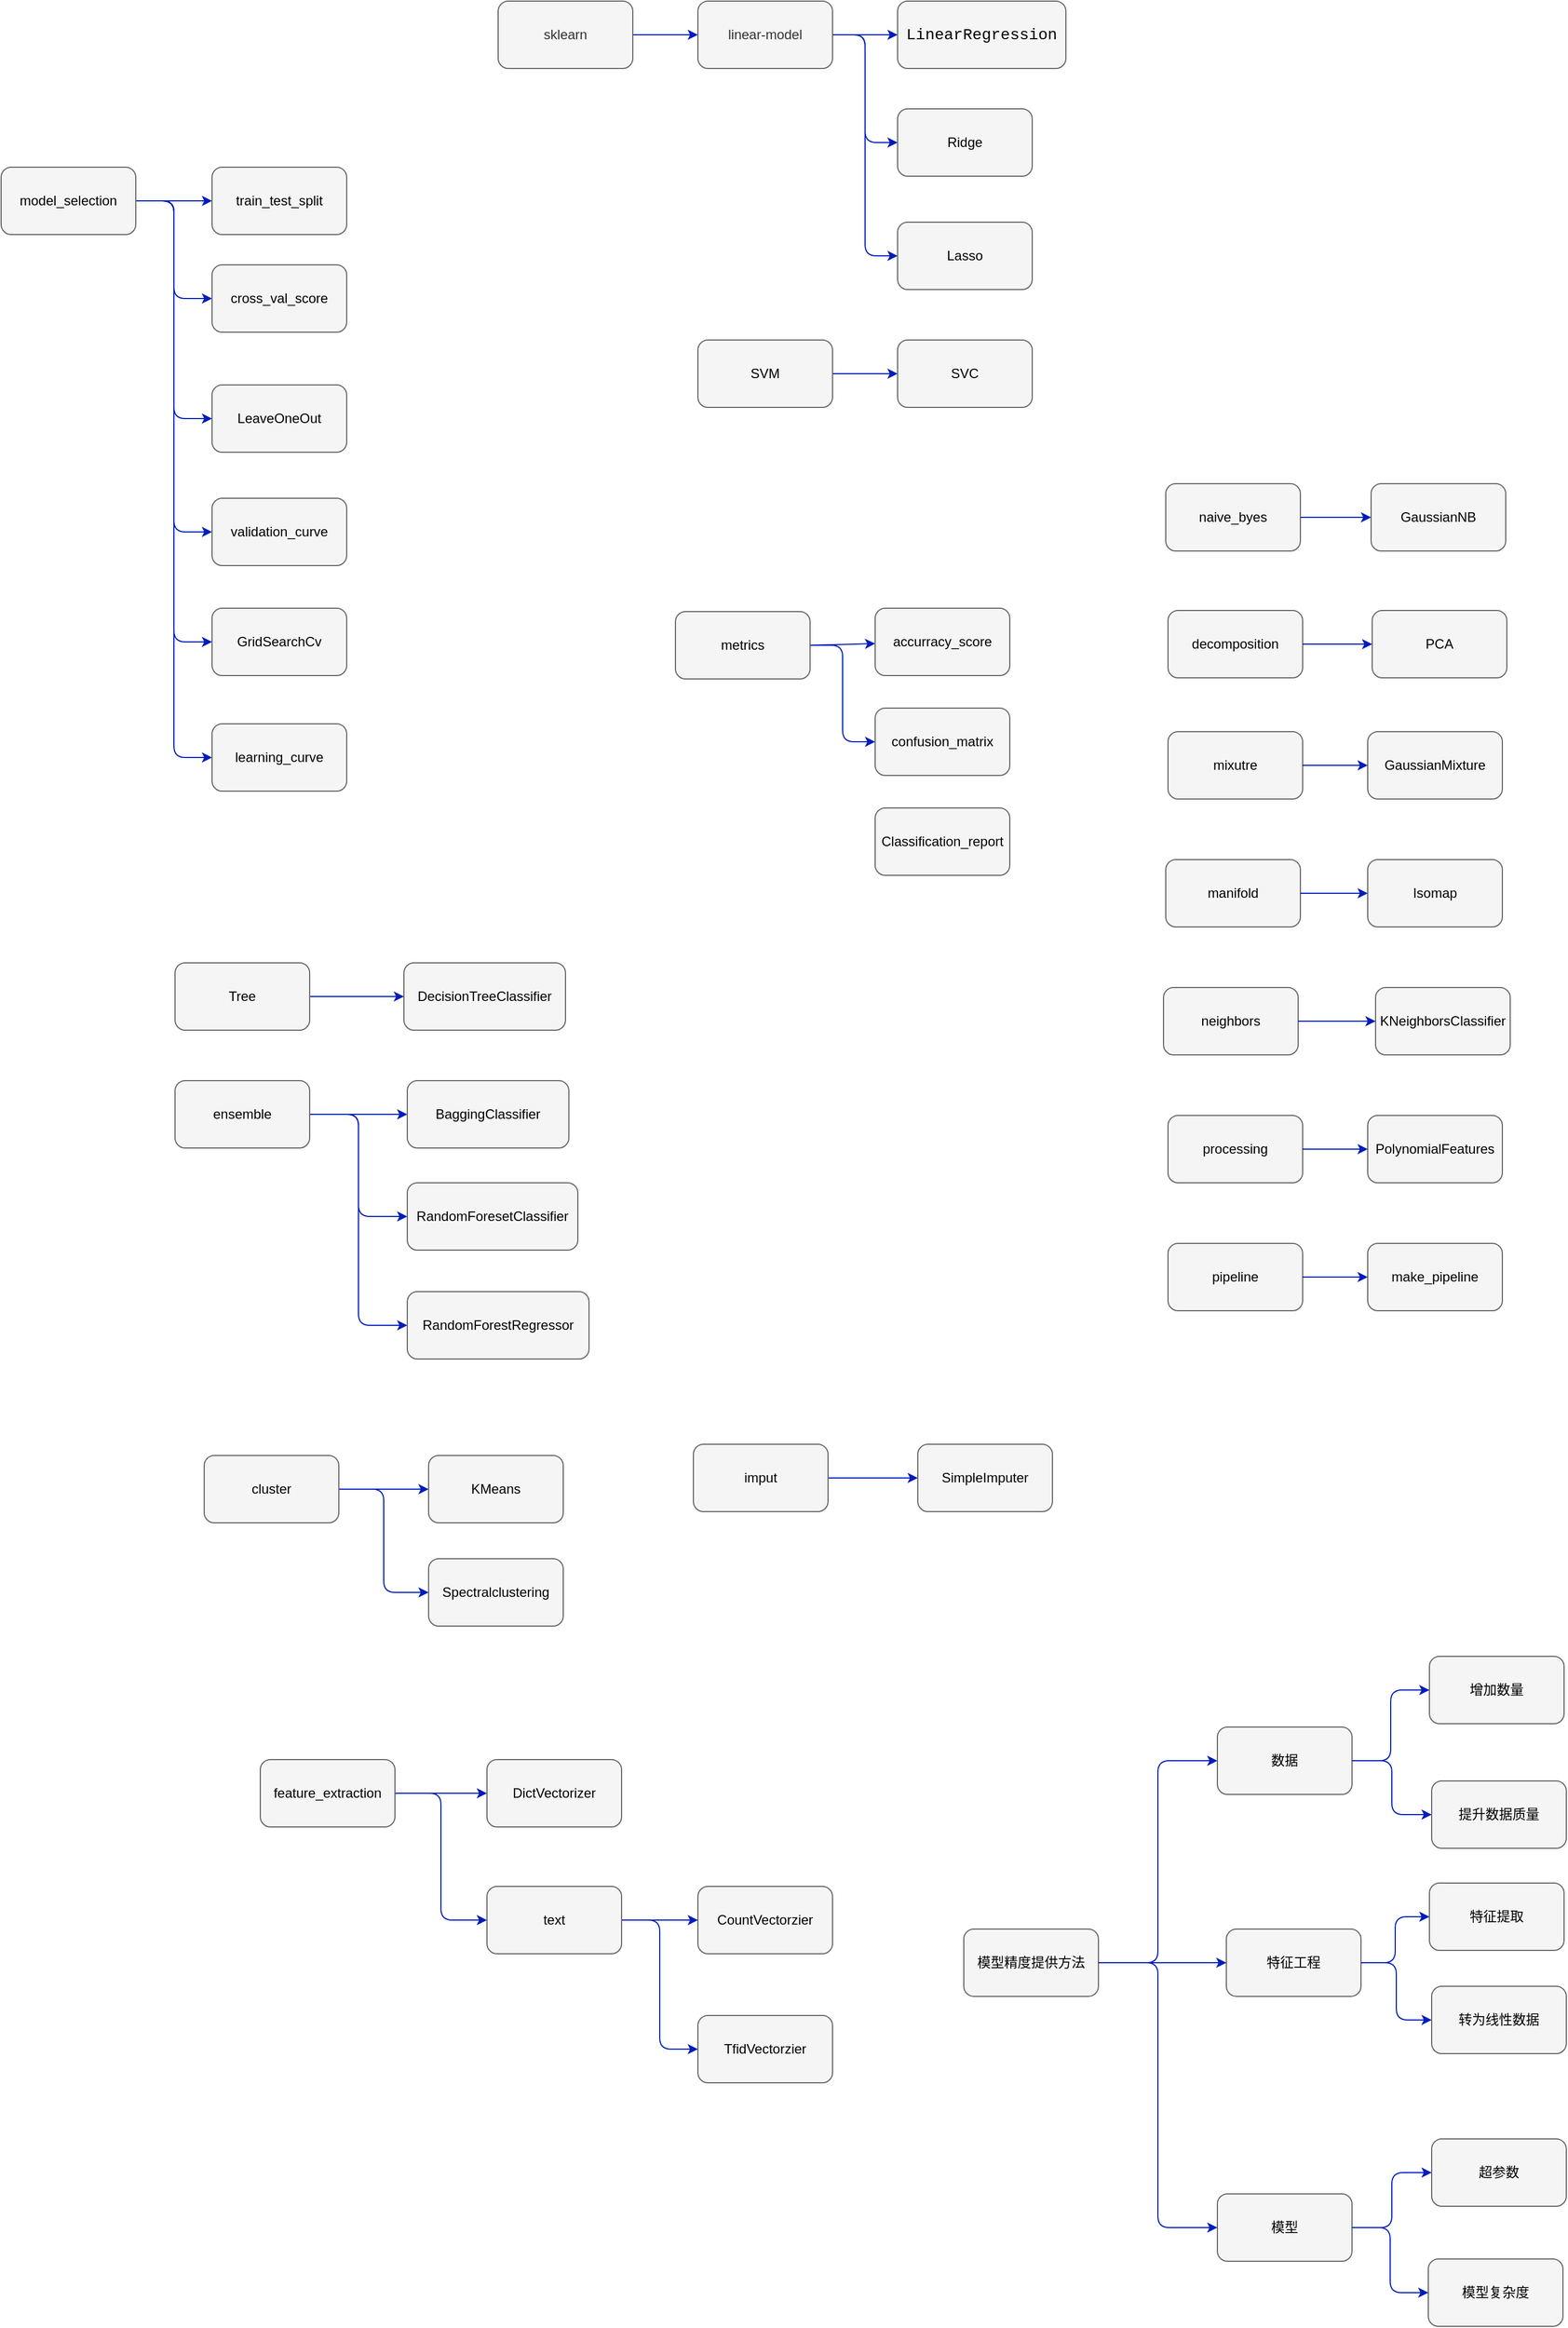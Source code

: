 <mxfile>
    <diagram id="IAB6q14c42fyUB7ihtrr" name="第 1 页">
        <mxGraphModel dx="1784" dy="1134" grid="0" gridSize="10" guides="1" tooltips="1" connect="1" arrows="1" fold="1" page="0" pageScale="1" pageWidth="827" pageHeight="1169" background="#ffffff" math="0" shadow="0">
            <root>
                <mxCell id="0"/>
                <mxCell id="1" parent="0"/>
                <mxCell id="48" style="edgeStyle=orthogonalEdgeStyle;shape=connector;rounded=1;html=1;exitX=1;exitY=0.5;exitDx=0;exitDy=0;labelBackgroundColor=default;fontFamily=Helvetica;fontSize=12;fontColor=#000000;endArrow=classic;strokeColor=#001DBC;fillColor=#0050ef;" parent="1" source="2" target="4" edge="1">
                    <mxGeometry relative="1" as="geometry"/>
                </mxCell>
                <mxCell id="2" value="sklearn" style="rounded=1;whiteSpace=wrap;html=1;fillColor=#f5f5f5;fontColor=#333333;strokeColor=#666666;" parent="1" vertex="1">
                    <mxGeometry x="50" y="130" width="120" height="60" as="geometry"/>
                </mxCell>
                <mxCell id="49" style="edgeStyle=orthogonalEdgeStyle;shape=connector;rounded=1;html=1;exitX=1;exitY=0.5;exitDx=0;exitDy=0;labelBackgroundColor=default;fontFamily=Helvetica;fontSize=12;fontColor=#000000;endArrow=classic;strokeColor=#001DBC;fillColor=#0050ef;" parent="1" source="4" target="5" edge="1">
                    <mxGeometry relative="1" as="geometry"/>
                </mxCell>
                <mxCell id="81" style="edgeStyle=orthogonalEdgeStyle;shape=connector;rounded=1;html=1;exitX=1;exitY=0.5;exitDx=0;exitDy=0;entryX=0;entryY=0.5;entryDx=0;entryDy=0;labelBackgroundColor=default;fontFamily=Helvetica;fontSize=12;fontColor=#000000;endArrow=classic;strokeColor=#001DBC;fillColor=#0050ef;" parent="1" source="4" target="60" edge="1">
                    <mxGeometry relative="1" as="geometry"/>
                </mxCell>
                <mxCell id="82" style="edgeStyle=orthogonalEdgeStyle;shape=connector;rounded=1;html=1;exitX=1;exitY=0.5;exitDx=0;exitDy=0;entryX=0;entryY=0.5;entryDx=0;entryDy=0;labelBackgroundColor=default;fontFamily=Helvetica;fontSize=12;fontColor=#000000;endArrow=classic;strokeColor=#001DBC;fillColor=#0050ef;" parent="1" source="4" target="61" edge="1">
                    <mxGeometry relative="1" as="geometry"/>
                </mxCell>
                <mxCell id="4" value="linear-model" style="rounded=1;whiteSpace=wrap;html=1;fontFamily=Helvetica;fontSize=12;fontColor=#333333;strokeColor=#666666;fillColor=#f5f5f5;" parent="1" vertex="1">
                    <mxGeometry x="228" y="130" width="120" height="60" as="geometry"/>
                </mxCell>
                <mxCell id="5" value="&lt;div style=&quot;font-family: &amp;#34;consolas&amp;#34; , &amp;#34;courier new&amp;#34; , monospace ; font-size: 14px ; line-height: 19px&quot;&gt;&lt;font color=&quot;#000000&quot;&gt;LinearRegression&lt;/font&gt;&lt;/div&gt;" style="rounded=1;whiteSpace=wrap;html=1;fontFamily=Helvetica;fontSize=12;fontColor=#333333;strokeColor=#666666;fillColor=#f5f5f5;" parent="1" vertex="1">
                    <mxGeometry x="406" y="130" width="150" height="60" as="geometry"/>
                </mxCell>
                <mxCell id="29" style="edgeStyle=orthogonalEdgeStyle;shape=connector;rounded=1;html=1;exitX=1;exitY=0.5;exitDx=0;exitDy=0;entryX=0;entryY=0.5;entryDx=0;entryDy=0;labelBackgroundColor=default;fontFamily=Helvetica;fontSize=12;fontColor=#000000;endArrow=classic;strokeColor=#001DBC;fillColor=#0050ef;" parent="1" source="6" target="7" edge="1">
                    <mxGeometry relative="1" as="geometry"/>
                </mxCell>
                <mxCell id="30" style="edgeStyle=orthogonalEdgeStyle;shape=connector;rounded=1;html=1;exitX=1;exitY=0.5;exitDx=0;exitDy=0;entryX=0;entryY=0.5;entryDx=0;entryDy=0;labelBackgroundColor=default;fontFamily=Helvetica;fontSize=12;fontColor=#000000;endArrow=classic;strokeColor=#001DBC;fillColor=#0050ef;" parent="1" source="6" target="21" edge="1">
                    <mxGeometry relative="1" as="geometry"/>
                </mxCell>
                <mxCell id="31" style="edgeStyle=orthogonalEdgeStyle;shape=connector;rounded=1;html=1;exitX=1;exitY=0.5;exitDx=0;exitDy=0;entryX=0;entryY=0.5;entryDx=0;entryDy=0;labelBackgroundColor=default;fontFamily=Helvetica;fontSize=12;fontColor=#000000;endArrow=classic;strokeColor=#001DBC;fillColor=#0050ef;" parent="1" source="6" target="26" edge="1">
                    <mxGeometry relative="1" as="geometry"/>
                </mxCell>
                <mxCell id="37" style="edgeStyle=orthogonalEdgeStyle;shape=connector;rounded=1;html=1;exitX=1;exitY=0.5;exitDx=0;exitDy=0;entryX=0;entryY=0.5;entryDx=0;entryDy=0;labelBackgroundColor=default;fontFamily=Helvetica;fontSize=12;fontColor=#000000;endArrow=classic;strokeColor=#001DBC;fillColor=#0050ef;" parent="1" source="6" target="36" edge="1">
                    <mxGeometry relative="1" as="geometry"/>
                </mxCell>
                <mxCell id="40" style="edgeStyle=orthogonalEdgeStyle;shape=connector;rounded=1;html=1;exitX=1;exitY=0.5;exitDx=0;exitDy=0;entryX=0;entryY=0.5;entryDx=0;entryDy=0;labelBackgroundColor=default;fontFamily=Helvetica;fontSize=12;fontColor=#000000;endArrow=classic;strokeColor=#001DBC;fillColor=#0050ef;" parent="1" source="6" target="39" edge="1">
                    <mxGeometry relative="1" as="geometry"/>
                </mxCell>
                <mxCell id="41" style="edgeStyle=orthogonalEdgeStyle;shape=connector;rounded=1;html=1;exitX=1;exitY=0.5;exitDx=0;exitDy=0;entryX=0;entryY=0.5;entryDx=0;entryDy=0;labelBackgroundColor=default;fontFamily=Helvetica;fontSize=12;fontColor=#000000;endArrow=classic;strokeColor=#001DBC;fillColor=#0050ef;" parent="1" source="6" target="38" edge="1">
                    <mxGeometry relative="1" as="geometry"/>
                </mxCell>
                <mxCell id="6" value="model_selection" style="rounded=1;whiteSpace=wrap;html=1;labelBackgroundColor=none;fontFamily=Helvetica;fontSize=12;fontColor=#000000;strokeColor=#666666;fillColor=#f5f5f5;" parent="1" vertex="1">
                    <mxGeometry x="-393" y="278" width="120" height="60" as="geometry"/>
                </mxCell>
                <mxCell id="7" value="train_test_split" style="rounded=1;whiteSpace=wrap;html=1;labelBackgroundColor=none;fontFamily=Helvetica;fontSize=12;fontColor=#000000;strokeColor=#666666;fillColor=#f5f5f5;" parent="1" vertex="1">
                    <mxGeometry x="-205" y="278" width="120" height="60" as="geometry"/>
                </mxCell>
                <mxCell id="22" style="edgeStyle=none;html=1;exitX=1;exitY=0.5;exitDx=0;exitDy=0;fontFamily=Helvetica;fontSize=12;fontColor=#000000;fillColor=#0050ef;strokeColor=#001DBC;" parent="1" source="10" target="11" edge="1">
                    <mxGeometry relative="1" as="geometry"/>
                </mxCell>
                <mxCell id="24" style="edgeStyle=orthogonalEdgeStyle;shape=connector;rounded=1;html=1;exitX=1;exitY=0.5;exitDx=0;exitDy=0;entryX=0;entryY=0.5;entryDx=0;entryDy=0;labelBackgroundColor=default;fontFamily=Helvetica;fontSize=12;fontColor=#000000;endArrow=classic;strokeColor=#001DBC;fillColor=#0050ef;" parent="1" source="10" target="18" edge="1">
                    <mxGeometry relative="1" as="geometry"/>
                </mxCell>
                <mxCell id="10" value="metrics" style="rounded=1;whiteSpace=wrap;html=1;labelBackgroundColor=none;fontFamily=Helvetica;fontSize=12;fontColor=#000000;strokeColor=#666666;fillColor=#f5f5f5;" parent="1" vertex="1">
                    <mxGeometry x="208" y="674" width="120" height="60" as="geometry"/>
                </mxCell>
                <mxCell id="11" value="accurracy_score" style="rounded=1;whiteSpace=wrap;html=1;labelBackgroundColor=none;fontFamily=Helvetica;fontSize=12;fontColor=#000000;strokeColor=#666666;fillColor=#f5f5f5;" parent="1" vertex="1">
                    <mxGeometry x="386" y="671" width="120" height="60" as="geometry"/>
                </mxCell>
                <mxCell id="18" value="confusion_matrix" style="rounded=1;whiteSpace=wrap;html=1;labelBackgroundColor=none;fontFamily=Helvetica;fontSize=12;fontColor=#000000;strokeColor=#666666;fillColor=#f5f5f5;" parent="1" vertex="1">
                    <mxGeometry x="386" y="760" width="120" height="60" as="geometry"/>
                </mxCell>
                <mxCell id="21" value="cross_val_score" style="rounded=1;whiteSpace=wrap;html=1;labelBackgroundColor=none;fontFamily=Helvetica;fontSize=12;fontColor=#000000;strokeColor=#666666;fillColor=#f5f5f5;" parent="1" vertex="1">
                    <mxGeometry x="-205" y="365" width="120" height="60" as="geometry"/>
                </mxCell>
                <mxCell id="26" value="LeaveOneOut" style="rounded=1;whiteSpace=wrap;html=1;labelBackgroundColor=none;fontFamily=Helvetica;fontSize=12;fontColor=#000000;strokeColor=#666666;fillColor=#f5f5f5;" parent="1" vertex="1">
                    <mxGeometry x="-205" y="472" width="120" height="60" as="geometry"/>
                </mxCell>
                <mxCell id="36" value="validation_curve" style="rounded=1;whiteSpace=wrap;html=1;labelBackgroundColor=none;fontFamily=Helvetica;fontSize=12;fontColor=#000000;strokeColor=#666666;fillColor=#f5f5f5;" parent="1" vertex="1">
                    <mxGeometry x="-205" y="573" width="120" height="60" as="geometry"/>
                </mxCell>
                <mxCell id="38" value="learning_curve" style="rounded=1;whiteSpace=wrap;html=1;labelBackgroundColor=none;fontFamily=Helvetica;fontSize=12;fontColor=#000000;strokeColor=#666666;fillColor=#f5f5f5;" parent="1" vertex="1">
                    <mxGeometry x="-205" y="774" width="120" height="60" as="geometry"/>
                </mxCell>
                <mxCell id="39" value="GridSearchCv" style="rounded=1;whiteSpace=wrap;html=1;labelBackgroundColor=none;fontFamily=Helvetica;fontSize=12;fontColor=#000000;strokeColor=#666666;fillColor=#f5f5f5;" parent="1" vertex="1">
                    <mxGeometry x="-205" y="671" width="120" height="60" as="geometry"/>
                </mxCell>
                <mxCell id="54" style="edgeStyle=orthogonalEdgeStyle;shape=connector;rounded=1;html=1;exitX=1;exitY=0.5;exitDx=0;exitDy=0;labelBackgroundColor=default;fontFamily=Helvetica;fontSize=12;fontColor=#000000;endArrow=classic;strokeColor=#001DBC;fillColor=#0050ef;" parent="1" source="50" target="51" edge="1">
                    <mxGeometry relative="1" as="geometry"/>
                </mxCell>
                <mxCell id="109" style="edgeStyle=orthogonalEdgeStyle;shape=connector;rounded=1;html=1;exitX=1;exitY=0.5;exitDx=0;exitDy=0;entryX=0;entryY=0.5;entryDx=0;entryDy=0;labelBackgroundColor=default;fontFamily=Helvetica;fontSize=12;fontColor=#000000;endArrow=classic;strokeColor=#001DBC;fillColor=#0050ef;" edge="1" parent="1" source="50" target="108">
                    <mxGeometry relative="1" as="geometry"/>
                </mxCell>
                <mxCell id="50" value="feature_extraction" style="rounded=1;whiteSpace=wrap;html=1;labelBackgroundColor=none;fontFamily=Helvetica;fontSize=12;fontColor=#000000;strokeColor=#666666;fillColor=#f5f5f5;" parent="1" vertex="1">
                    <mxGeometry x="-162" y="1697" width="120" height="60" as="geometry"/>
                </mxCell>
                <mxCell id="51" value="DictVectorizer" style="rounded=1;whiteSpace=wrap;html=1;labelBackgroundColor=none;fontFamily=Helvetica;fontSize=12;fontColor=#000000;strokeColor=#666666;fillColor=#f5f5f5;" parent="1" vertex="1">
                    <mxGeometry x="40" y="1697" width="120" height="60" as="geometry"/>
                </mxCell>
                <mxCell id="52" value="CountVectorzier" style="rounded=1;whiteSpace=wrap;html=1;labelBackgroundColor=none;fontFamily=Helvetica;fontSize=12;fontColor=#000000;strokeColor=#666666;fillColor=#f5f5f5;" parent="1" vertex="1">
                    <mxGeometry x="228" y="1810" width="120" height="60" as="geometry"/>
                </mxCell>
                <mxCell id="53" value="TfidVectorzier" style="rounded=1;whiteSpace=wrap;html=1;labelBackgroundColor=none;fontFamily=Helvetica;fontSize=12;fontColor=#000000;strokeColor=#666666;fillColor=#f5f5f5;" parent="1" vertex="1">
                    <mxGeometry x="228" y="1925" width="120" height="60" as="geometry"/>
                </mxCell>
                <mxCell id="59" value="" style="edgeStyle=orthogonalEdgeStyle;shape=connector;rounded=1;html=1;labelBackgroundColor=default;fontFamily=Helvetica;fontSize=12;fontColor=#000000;endArrow=classic;strokeColor=#001DBC;fillColor=#0050ef;" parent="1" source="57" target="58" edge="1">
                    <mxGeometry relative="1" as="geometry"/>
                </mxCell>
                <mxCell id="57" value="imput" style="rounded=1;whiteSpace=wrap;html=1;labelBackgroundColor=none;fontFamily=Helvetica;fontSize=12;fontColor=#000000;strokeColor=#666666;fillColor=#f5f5f5;" parent="1" vertex="1">
                    <mxGeometry x="224" y="1416" width="120" height="60" as="geometry"/>
                </mxCell>
                <mxCell id="58" value="SimpleImputer" style="whiteSpace=wrap;html=1;fillColor=#f5f5f5;strokeColor=#666666;fontColor=#000000;rounded=1;labelBackgroundColor=none;" parent="1" vertex="1">
                    <mxGeometry x="424" y="1416" width="120" height="60" as="geometry"/>
                </mxCell>
                <mxCell id="60" value="Ridge" style="rounded=1;whiteSpace=wrap;html=1;labelBackgroundColor=none;fontFamily=Helvetica;fontSize=12;fontColor=#000000;strokeColor=#666666;fillColor=#f5f5f5;" parent="1" vertex="1">
                    <mxGeometry x="406" y="226" width="120" height="60" as="geometry"/>
                </mxCell>
                <mxCell id="61" value="Lasso" style="rounded=1;whiteSpace=wrap;html=1;labelBackgroundColor=none;fontFamily=Helvetica;fontSize=12;fontColor=#000000;strokeColor=#666666;fillColor=#f5f5f5;" parent="1" vertex="1">
                    <mxGeometry x="406" y="327" width="120" height="60" as="geometry"/>
                </mxCell>
                <mxCell id="64" value="" style="edgeStyle=orthogonalEdgeStyle;shape=connector;rounded=1;html=1;labelBackgroundColor=default;fontFamily=Helvetica;fontSize=12;fontColor=#000000;endArrow=classic;strokeColor=#001DBC;fillColor=#0050ef;" parent="1" source="62" target="63" edge="1">
                    <mxGeometry relative="1" as="geometry"/>
                </mxCell>
                <mxCell id="62" value="SVM" style="rounded=1;whiteSpace=wrap;html=1;labelBackgroundColor=none;fontFamily=Helvetica;fontSize=12;fontColor=#000000;strokeColor=#666666;fillColor=#f5f5f5;" parent="1" vertex="1">
                    <mxGeometry x="228" y="432" width="120" height="60" as="geometry"/>
                </mxCell>
                <mxCell id="63" value="SVC" style="whiteSpace=wrap;html=1;fillColor=#f5f5f5;strokeColor=#666666;fontColor=#000000;rounded=1;labelBackgroundColor=none;" parent="1" vertex="1">
                    <mxGeometry x="406" y="432" width="120" height="60" as="geometry"/>
                </mxCell>
                <mxCell id="80" style="edgeStyle=orthogonalEdgeStyle;shape=connector;rounded=1;html=1;exitX=1;exitY=0.5;exitDx=0;exitDy=0;labelBackgroundColor=default;fontFamily=Helvetica;fontSize=12;fontColor=#000000;endArrow=classic;strokeColor=#001DBC;fillColor=#0050ef;" parent="1" source="65" target="66" edge="1">
                    <mxGeometry relative="1" as="geometry"/>
                </mxCell>
                <mxCell id="65" value="Tree" style="rounded=1;whiteSpace=wrap;html=1;labelBackgroundColor=none;fontFamily=Helvetica;fontSize=12;fontColor=#000000;strokeColor=#666666;fillColor=#f5f5f5;" parent="1" vertex="1">
                    <mxGeometry x="-238" y="987" width="120" height="60" as="geometry"/>
                </mxCell>
                <mxCell id="66" value="DecisionTreeClassifier" style="rounded=1;whiteSpace=wrap;html=1;labelBackgroundColor=none;fontFamily=Helvetica;fontSize=12;fontColor=#000000;strokeColor=#666666;fillColor=#f5f5f5;" parent="1" vertex="1">
                    <mxGeometry x="-34" y="987" width="144" height="60" as="geometry"/>
                </mxCell>
                <mxCell id="71" style="edgeStyle=orthogonalEdgeStyle;shape=connector;rounded=1;html=1;exitX=1;exitY=0.5;exitDx=0;exitDy=0;entryX=0;entryY=0.5;entryDx=0;entryDy=0;labelBackgroundColor=default;fontFamily=Helvetica;fontSize=12;fontColor=#000000;endArrow=classic;strokeColor=#001DBC;fillColor=#0050ef;" parent="1" source="67" target="68" edge="1">
                    <mxGeometry relative="1" as="geometry"/>
                </mxCell>
                <mxCell id="72" style="edgeStyle=orthogonalEdgeStyle;shape=connector;rounded=1;html=1;exitX=1;exitY=0.5;exitDx=0;exitDy=0;entryX=0;entryY=0.5;entryDx=0;entryDy=0;labelBackgroundColor=default;fontFamily=Helvetica;fontSize=12;fontColor=#000000;endArrow=classic;strokeColor=#001DBC;fillColor=#0050ef;" parent="1" source="67" target="69" edge="1">
                    <mxGeometry relative="1" as="geometry"/>
                </mxCell>
                <mxCell id="73" style="edgeStyle=orthogonalEdgeStyle;shape=connector;rounded=1;html=1;exitX=1;exitY=0.5;exitDx=0;exitDy=0;entryX=0;entryY=0.5;entryDx=0;entryDy=0;labelBackgroundColor=default;fontFamily=Helvetica;fontSize=12;fontColor=#000000;endArrow=classic;strokeColor=#001DBC;fillColor=#0050ef;" parent="1" source="67" target="70" edge="1">
                    <mxGeometry relative="1" as="geometry"/>
                </mxCell>
                <mxCell id="67" value="ensemble" style="rounded=1;whiteSpace=wrap;html=1;labelBackgroundColor=none;fontFamily=Helvetica;fontSize=12;fontColor=#000000;strokeColor=#666666;fillColor=#f5f5f5;" parent="1" vertex="1">
                    <mxGeometry x="-238" y="1092" width="120" height="60" as="geometry"/>
                </mxCell>
                <mxCell id="68" value="BaggingClassifier" style="rounded=1;whiteSpace=wrap;html=1;labelBackgroundColor=none;fontFamily=Helvetica;fontSize=12;fontColor=#000000;strokeColor=#666666;fillColor=#f5f5f5;" parent="1" vertex="1">
                    <mxGeometry x="-31" y="1092" width="144" height="60" as="geometry"/>
                </mxCell>
                <mxCell id="69" value="RandomForesetClassifier" style="rounded=1;whiteSpace=wrap;html=1;labelBackgroundColor=none;fontFamily=Helvetica;fontSize=12;fontColor=#000000;strokeColor=#666666;fillColor=#f5f5f5;" parent="1" vertex="1">
                    <mxGeometry x="-31" y="1183" width="152" height="60" as="geometry"/>
                </mxCell>
                <mxCell id="70" value="RandomForestRegressor" style="rounded=1;whiteSpace=wrap;html=1;labelBackgroundColor=none;fontFamily=Helvetica;fontSize=12;fontColor=#000000;strokeColor=#666666;fillColor=#f5f5f5;" parent="1" vertex="1">
                    <mxGeometry x="-31" y="1280" width="162" height="60" as="geometry"/>
                </mxCell>
                <mxCell id="74" value="Classification_report" style="rounded=1;whiteSpace=wrap;html=1;labelBackgroundColor=none;fontFamily=Helvetica;fontSize=12;fontColor=#000000;strokeColor=#666666;fillColor=#f5f5f5;" parent="1" vertex="1">
                    <mxGeometry x="386" y="849" width="120" height="60" as="geometry"/>
                </mxCell>
                <mxCell id="77" value="" style="edgeStyle=orthogonalEdgeStyle;shape=connector;rounded=1;html=1;labelBackgroundColor=default;fontFamily=Helvetica;fontSize=12;fontColor=#000000;endArrow=classic;strokeColor=#001DBC;fillColor=#0050ef;" parent="1" source="75" target="76" edge="1">
                    <mxGeometry relative="1" as="geometry"/>
                </mxCell>
                <mxCell id="79" style="edgeStyle=orthogonalEdgeStyle;shape=connector;rounded=1;html=1;exitX=1;exitY=0.5;exitDx=0;exitDy=0;entryX=0;entryY=0.5;entryDx=0;entryDy=0;labelBackgroundColor=default;fontFamily=Helvetica;fontSize=12;fontColor=#000000;endArrow=classic;strokeColor=#001DBC;fillColor=#0050ef;" parent="1" source="75" target="78" edge="1">
                    <mxGeometry relative="1" as="geometry"/>
                </mxCell>
                <mxCell id="75" value="cluster" style="rounded=1;whiteSpace=wrap;html=1;labelBackgroundColor=none;fontFamily=Helvetica;fontSize=12;fontColor=#000000;strokeColor=#666666;fillColor=#f5f5f5;" parent="1" vertex="1">
                    <mxGeometry x="-212" y="1426" width="120" height="60" as="geometry"/>
                </mxCell>
                <mxCell id="76" value="KMeans" style="whiteSpace=wrap;html=1;fillColor=#f5f5f5;strokeColor=#666666;fontColor=#000000;rounded=1;labelBackgroundColor=none;" parent="1" vertex="1">
                    <mxGeometry x="-12" y="1426" width="120" height="60" as="geometry"/>
                </mxCell>
                <mxCell id="78" value="Spectralclustering" style="rounded=1;whiteSpace=wrap;html=1;labelBackgroundColor=none;fontFamily=Helvetica;fontSize=12;fontColor=#000000;strokeColor=#666666;fillColor=#f5f5f5;" parent="1" vertex="1">
                    <mxGeometry x="-12" y="1518" width="120" height="60" as="geometry"/>
                </mxCell>
                <mxCell id="83" value="" style="group" vertex="1" connectable="0" parent="1">
                    <mxGeometry x="643" y="560" width="309" height="737" as="geometry"/>
                </mxCell>
                <mxCell id="8" value="naive_byes" style="rounded=1;whiteSpace=wrap;html=1;labelBackgroundColor=none;fontFamily=Helvetica;fontSize=12;fontColor=#000000;strokeColor=#666666;fillColor=#f5f5f5;" parent="83" vertex="1">
                    <mxGeometry x="2" width="120" height="60" as="geometry"/>
                </mxCell>
                <mxCell id="9" value="GaussianNB" style="rounded=1;whiteSpace=wrap;html=1;labelBackgroundColor=none;fontFamily=Helvetica;fontSize=12;fontColor=#000000;strokeColor=#666666;fillColor=#f5f5f5;" parent="83" vertex="1">
                    <mxGeometry x="185" width="120" height="60" as="geometry"/>
                </mxCell>
                <mxCell id="28" style="edgeStyle=orthogonalEdgeStyle;shape=connector;rounded=1;html=1;exitX=1;exitY=0.5;exitDx=0;exitDy=0;labelBackgroundColor=default;fontFamily=Helvetica;fontSize=12;fontColor=#000000;endArrow=classic;strokeColor=#001DBC;fillColor=#0050ef;" parent="83" source="8" target="9" edge="1">
                    <mxGeometry relative="1" as="geometry"/>
                </mxCell>
                <mxCell id="12" value="decomposition" style="rounded=1;whiteSpace=wrap;html=1;labelBackgroundColor=none;fontFamily=Helvetica;fontSize=12;fontColor=#000000;strokeColor=#666666;fillColor=#f5f5f5;" parent="83" vertex="1">
                    <mxGeometry x="4" y="113" width="120" height="60" as="geometry"/>
                </mxCell>
                <mxCell id="13" value="PCA" style="rounded=1;whiteSpace=wrap;html=1;labelBackgroundColor=none;fontFamily=Helvetica;fontSize=12;fontColor=#000000;strokeColor=#666666;fillColor=#f5f5f5;" parent="83" vertex="1">
                    <mxGeometry x="186" y="113" width="120" height="60" as="geometry"/>
                </mxCell>
                <mxCell id="42" style="edgeStyle=orthogonalEdgeStyle;shape=connector;rounded=1;html=1;exitX=1;exitY=0.5;exitDx=0;exitDy=0;labelBackgroundColor=default;fontFamily=Helvetica;fontSize=12;fontColor=#000000;endArrow=classic;strokeColor=#001DBC;fillColor=#0050ef;" parent="83" source="12" target="13" edge="1">
                    <mxGeometry relative="1" as="geometry"/>
                </mxCell>
                <mxCell id="14" value="mixutre" style="rounded=1;whiteSpace=wrap;html=1;labelBackgroundColor=none;fontFamily=Helvetica;fontSize=12;fontColor=#000000;strokeColor=#666666;fillColor=#f5f5f5;" parent="83" vertex="1">
                    <mxGeometry x="4" y="221" width="120" height="60" as="geometry"/>
                </mxCell>
                <mxCell id="15" value="GaussianMixture" style="rounded=1;whiteSpace=wrap;html=1;labelBackgroundColor=none;fontFamily=Helvetica;fontSize=12;fontColor=#000000;strokeColor=#666666;fillColor=#f5f5f5;" parent="83" vertex="1">
                    <mxGeometry x="182" y="221" width="120" height="60" as="geometry"/>
                </mxCell>
                <mxCell id="43" style="edgeStyle=orthogonalEdgeStyle;shape=connector;rounded=1;html=1;exitX=1;exitY=0.5;exitDx=0;exitDy=0;labelBackgroundColor=default;fontFamily=Helvetica;fontSize=12;fontColor=#000000;endArrow=classic;strokeColor=#001DBC;fillColor=#0050ef;" parent="83" source="14" target="15" edge="1">
                    <mxGeometry relative="1" as="geometry"/>
                </mxCell>
                <mxCell id="16" value="manifold" style="rounded=1;whiteSpace=wrap;html=1;labelBackgroundColor=none;fontFamily=Helvetica;fontSize=12;fontColor=#000000;strokeColor=#666666;fillColor=#f5f5f5;" parent="83" vertex="1">
                    <mxGeometry x="2" y="335" width="120" height="60" as="geometry"/>
                </mxCell>
                <mxCell id="17" value="Isomap" style="rounded=1;whiteSpace=wrap;html=1;labelBackgroundColor=none;fontFamily=Helvetica;fontSize=12;fontColor=#000000;strokeColor=#666666;fillColor=#f5f5f5;" parent="83" vertex="1">
                    <mxGeometry x="182" y="335" width="120" height="60" as="geometry"/>
                </mxCell>
                <mxCell id="44" style="edgeStyle=orthogonalEdgeStyle;shape=connector;rounded=1;html=1;exitX=1;exitY=0.5;exitDx=0;exitDy=0;labelBackgroundColor=default;fontFamily=Helvetica;fontSize=12;fontColor=#000000;endArrow=classic;strokeColor=#001DBC;fillColor=#0050ef;" parent="83" source="16" target="17" edge="1">
                    <mxGeometry relative="1" as="geometry"/>
                </mxCell>
                <mxCell id="19" value="neighbors" style="rounded=1;whiteSpace=wrap;html=1;labelBackgroundColor=none;fontFamily=Helvetica;fontSize=12;fontColor=#000000;strokeColor=#666666;fillColor=#f5f5f5;" parent="83" vertex="1">
                    <mxGeometry y="449" width="120" height="60" as="geometry"/>
                </mxCell>
                <mxCell id="20" value="KNeighborsClassifier" style="rounded=1;whiteSpace=wrap;html=1;labelBackgroundColor=none;fontFamily=Helvetica;fontSize=12;fontColor=#000000;strokeColor=#666666;fillColor=#f5f5f5;" parent="83" vertex="1">
                    <mxGeometry x="189" y="449" width="120" height="60" as="geometry"/>
                </mxCell>
                <mxCell id="45" style="edgeStyle=orthogonalEdgeStyle;shape=connector;rounded=1;html=1;exitX=1;exitY=0.5;exitDx=0;exitDy=0;labelBackgroundColor=default;fontFamily=Helvetica;fontSize=12;fontColor=#000000;endArrow=classic;strokeColor=#001DBC;fillColor=#0050ef;" parent="83" source="19" target="20" edge="1">
                    <mxGeometry relative="1" as="geometry"/>
                </mxCell>
                <mxCell id="32" value="processing" style="rounded=1;whiteSpace=wrap;html=1;labelBackgroundColor=none;fontFamily=Helvetica;fontSize=12;fontColor=#000000;strokeColor=#666666;fillColor=#f5f5f5;" parent="83" vertex="1">
                    <mxGeometry x="4" y="563" width="120" height="60" as="geometry"/>
                </mxCell>
                <mxCell id="33" value="PolynomialFeatures" style="rounded=1;whiteSpace=wrap;html=1;labelBackgroundColor=none;fontFamily=Helvetica;fontSize=12;fontColor=#000000;strokeColor=#666666;fillColor=#f5f5f5;" parent="83" vertex="1">
                    <mxGeometry x="182" y="563" width="120" height="60" as="geometry"/>
                </mxCell>
                <mxCell id="46" style="edgeStyle=orthogonalEdgeStyle;shape=connector;rounded=1;html=1;exitX=1;exitY=0.5;exitDx=0;exitDy=0;labelBackgroundColor=default;fontFamily=Helvetica;fontSize=12;fontColor=#000000;endArrow=classic;strokeColor=#001DBC;fillColor=#0050ef;" parent="83" source="32" target="33" edge="1">
                    <mxGeometry relative="1" as="geometry"/>
                </mxCell>
                <mxCell id="34" value="pipeline" style="rounded=1;whiteSpace=wrap;html=1;labelBackgroundColor=none;fontFamily=Helvetica;fontSize=12;fontColor=#000000;strokeColor=#666666;fillColor=#f5f5f5;" parent="83" vertex="1">
                    <mxGeometry x="4" y="677" width="120" height="60" as="geometry"/>
                </mxCell>
                <mxCell id="35" value="make_pipeline" style="rounded=1;whiteSpace=wrap;html=1;labelBackgroundColor=none;fontFamily=Helvetica;fontSize=12;fontColor=#000000;strokeColor=#666666;fillColor=#f5f5f5;" parent="83" vertex="1">
                    <mxGeometry x="182" y="677" width="120" height="60" as="geometry"/>
                </mxCell>
                <mxCell id="47" style="edgeStyle=orthogonalEdgeStyle;shape=connector;rounded=1;html=1;exitX=1;exitY=0.5;exitDx=0;exitDy=0;labelBackgroundColor=default;fontFamily=Helvetica;fontSize=12;fontColor=#000000;endArrow=classic;strokeColor=#001DBC;fillColor=#0050ef;" parent="83" source="34" target="35" edge="1">
                    <mxGeometry relative="1" as="geometry"/>
                </mxCell>
                <mxCell id="107" value="" style="group" vertex="1" connectable="0" parent="1">
                    <mxGeometry x="465" y="1605" width="537" height="597" as="geometry"/>
                </mxCell>
                <mxCell id="95" value="模型复杂度" style="rounded=1;whiteSpace=wrap;html=1;labelBackgroundColor=none;fontFamily=Helvetica;fontSize=12;fontColor=#000000;strokeColor=#666666;fillColor=#f5f5f5;" vertex="1" parent="107">
                    <mxGeometry x="414" y="537" width="120" height="60" as="geometry"/>
                </mxCell>
                <mxCell id="103" style="edgeStyle=orthogonalEdgeStyle;shape=connector;rounded=1;html=1;exitX=1;exitY=0.5;exitDx=0;exitDy=0;labelBackgroundColor=default;fontFamily=Helvetica;fontSize=12;fontColor=#000000;endArrow=classic;strokeColor=#001DBC;fillColor=#0050ef;" edge="1" parent="107" source="88" target="95">
                    <mxGeometry relative="1" as="geometry"/>
                </mxCell>
                <mxCell id="85" value="模型精度提供方法" style="rounded=1;whiteSpace=wrap;html=1;labelBackgroundColor=none;fontFamily=Helvetica;fontSize=12;fontColor=#000000;strokeColor=#666666;fillColor=#f5f5f5;" vertex="1" parent="107">
                    <mxGeometry y="243" width="120" height="60" as="geometry"/>
                </mxCell>
                <mxCell id="86" value="数据" style="rounded=1;whiteSpace=wrap;html=1;labelBackgroundColor=none;fontFamily=Helvetica;fontSize=12;fontColor=#000000;strokeColor=#666666;fillColor=#f5f5f5;" vertex="1" parent="107">
                    <mxGeometry x="226" y="63" width="120" height="60" as="geometry"/>
                </mxCell>
                <mxCell id="96" style="edgeStyle=orthogonalEdgeStyle;html=1;exitX=1;exitY=0.5;exitDx=0;exitDy=0;entryX=0;entryY=0.5;entryDx=0;entryDy=0;fontFamily=Helvetica;fontSize=12;fontColor=#000000;fillColor=#0050ef;strokeColor=#001DBC;" edge="1" parent="107" source="85" target="86">
                    <mxGeometry relative="1" as="geometry"/>
                </mxCell>
                <mxCell id="87" value="特征工程" style="rounded=1;whiteSpace=wrap;html=1;labelBackgroundColor=none;fontFamily=Helvetica;fontSize=12;fontColor=#000000;strokeColor=#666666;fillColor=#f5f5f5;" vertex="1" parent="107">
                    <mxGeometry x="234" y="243" width="120" height="60" as="geometry"/>
                </mxCell>
                <mxCell id="97" style="edgeStyle=orthogonalEdgeStyle;shape=connector;rounded=1;html=1;exitX=1;exitY=0.5;exitDx=0;exitDy=0;entryX=0;entryY=0.5;entryDx=0;entryDy=0;labelBackgroundColor=default;fontFamily=Helvetica;fontSize=12;fontColor=#000000;endArrow=classic;strokeColor=#001DBC;fillColor=#0050ef;" edge="1" parent="107" source="85" target="87">
                    <mxGeometry relative="1" as="geometry"/>
                </mxCell>
                <mxCell id="88" value="模型" style="rounded=1;whiteSpace=wrap;html=1;labelBackgroundColor=none;fontFamily=Helvetica;fontSize=12;fontColor=#000000;strokeColor=#666666;fillColor=#f5f5f5;" vertex="1" parent="107">
                    <mxGeometry x="226" y="479" width="120" height="60" as="geometry"/>
                </mxCell>
                <mxCell id="98" style="edgeStyle=orthogonalEdgeStyle;shape=connector;rounded=1;html=1;exitX=1;exitY=0.5;exitDx=0;exitDy=0;entryX=0;entryY=0.5;entryDx=0;entryDy=0;labelBackgroundColor=default;fontFamily=Helvetica;fontSize=12;fontColor=#000000;endArrow=classic;strokeColor=#001DBC;fillColor=#0050ef;" edge="1" parent="107" source="85" target="88">
                    <mxGeometry relative="1" as="geometry"/>
                </mxCell>
                <mxCell id="89" value="增加数量" style="whiteSpace=wrap;html=1;fillColor=#f5f5f5;strokeColor=#666666;fontColor=#000000;rounded=1;labelBackgroundColor=none;" vertex="1" parent="107">
                    <mxGeometry x="415" width="120" height="60" as="geometry"/>
                </mxCell>
                <mxCell id="99" style="edgeStyle=orthogonalEdgeStyle;shape=connector;rounded=1;html=1;exitX=1;exitY=0.5;exitDx=0;exitDy=0;entryX=0;entryY=0.5;entryDx=0;entryDy=0;labelBackgroundColor=default;fontFamily=Helvetica;fontSize=12;fontColor=#000000;endArrow=classic;strokeColor=#001DBC;fillColor=#0050ef;" edge="1" parent="107" source="86" target="89">
                    <mxGeometry relative="1" as="geometry"/>
                </mxCell>
                <mxCell id="91" value="提升数据质量" style="whiteSpace=wrap;html=1;fillColor=#f5f5f5;strokeColor=#666666;fontColor=#000000;rounded=1;labelBackgroundColor=none;" vertex="1" parent="107">
                    <mxGeometry x="417" y="111" width="120" height="60" as="geometry"/>
                </mxCell>
                <mxCell id="100" style="edgeStyle=orthogonalEdgeStyle;shape=connector;rounded=1;html=1;exitX=1;exitY=0.5;exitDx=0;exitDy=0;labelBackgroundColor=default;fontFamily=Helvetica;fontSize=12;fontColor=#000000;endArrow=classic;strokeColor=#001DBC;fillColor=#0050ef;" edge="1" parent="107" source="86" target="91">
                    <mxGeometry relative="1" as="geometry"/>
                </mxCell>
                <mxCell id="93" value="特征提取" style="rounded=1;whiteSpace=wrap;html=1;labelBackgroundColor=none;fontFamily=Helvetica;fontSize=12;fontColor=#000000;strokeColor=#666666;fillColor=#f5f5f5;" vertex="1" parent="107">
                    <mxGeometry x="415" y="202" width="120" height="60" as="geometry"/>
                </mxCell>
                <mxCell id="101" style="edgeStyle=orthogonalEdgeStyle;shape=connector;rounded=1;html=1;exitX=1;exitY=0.5;exitDx=0;exitDy=0;labelBackgroundColor=default;fontFamily=Helvetica;fontSize=12;fontColor=#000000;endArrow=classic;strokeColor=#001DBC;fillColor=#0050ef;" edge="1" parent="107" source="87" target="93">
                    <mxGeometry relative="1" as="geometry"/>
                </mxCell>
                <mxCell id="94" value="转为线性数据" style="rounded=1;whiteSpace=wrap;html=1;labelBackgroundColor=none;fontFamily=Helvetica;fontSize=12;fontColor=#000000;strokeColor=#666666;fillColor=#f5f5f5;" vertex="1" parent="107">
                    <mxGeometry x="417" y="294" width="120" height="60" as="geometry"/>
                </mxCell>
                <mxCell id="102" style="edgeStyle=orthogonalEdgeStyle;shape=connector;rounded=1;html=1;exitX=1;exitY=0.5;exitDx=0;exitDy=0;entryX=0;entryY=0.5;entryDx=0;entryDy=0;labelBackgroundColor=default;fontFamily=Helvetica;fontSize=12;fontColor=#000000;endArrow=classic;strokeColor=#001DBC;fillColor=#0050ef;" edge="1" parent="107" source="87" target="94">
                    <mxGeometry relative="1" as="geometry"/>
                </mxCell>
                <mxCell id="104" value="超参数" style="rounded=1;whiteSpace=wrap;html=1;labelBackgroundColor=none;fontFamily=Helvetica;fontSize=12;fontColor=#000000;strokeColor=#666666;fillColor=#f5f5f5;" vertex="1" parent="107">
                    <mxGeometry x="417" y="430" width="120" height="60" as="geometry"/>
                </mxCell>
                <mxCell id="105" style="edgeStyle=orthogonalEdgeStyle;shape=connector;rounded=1;html=1;exitX=1;exitY=0.5;exitDx=0;exitDy=0;entryX=0;entryY=0.5;entryDx=0;entryDy=0;labelBackgroundColor=default;fontFamily=Helvetica;fontSize=12;fontColor=#000000;endArrow=classic;strokeColor=#001DBC;fillColor=#0050ef;" edge="1" parent="107" source="88" target="104">
                    <mxGeometry relative="1" as="geometry"/>
                </mxCell>
                <mxCell id="110" style="edgeStyle=orthogonalEdgeStyle;shape=connector;rounded=1;html=1;exitX=1;exitY=0.5;exitDx=0;exitDy=0;labelBackgroundColor=default;fontFamily=Helvetica;fontSize=12;fontColor=#000000;endArrow=classic;strokeColor=#001DBC;fillColor=#0050ef;" edge="1" parent="1" source="108" target="52">
                    <mxGeometry relative="1" as="geometry"/>
                </mxCell>
                <mxCell id="111" style="edgeStyle=orthogonalEdgeStyle;shape=connector;rounded=1;html=1;exitX=1;exitY=0.5;exitDx=0;exitDy=0;entryX=0;entryY=0.5;entryDx=0;entryDy=0;labelBackgroundColor=default;fontFamily=Helvetica;fontSize=12;fontColor=#000000;endArrow=classic;strokeColor=#001DBC;fillColor=#0050ef;" edge="1" parent="1" source="108" target="53">
                    <mxGeometry relative="1" as="geometry"/>
                </mxCell>
                <mxCell id="108" value="text" style="rounded=1;whiteSpace=wrap;html=1;labelBackgroundColor=none;fontFamily=Helvetica;fontSize=12;fontColor=#000000;strokeColor=#666666;fillColor=#f5f5f5;" vertex="1" parent="1">
                    <mxGeometry x="40" y="1810" width="120" height="60" as="geometry"/>
                </mxCell>
            </root>
        </mxGraphModel>
    </diagram>
</mxfile>